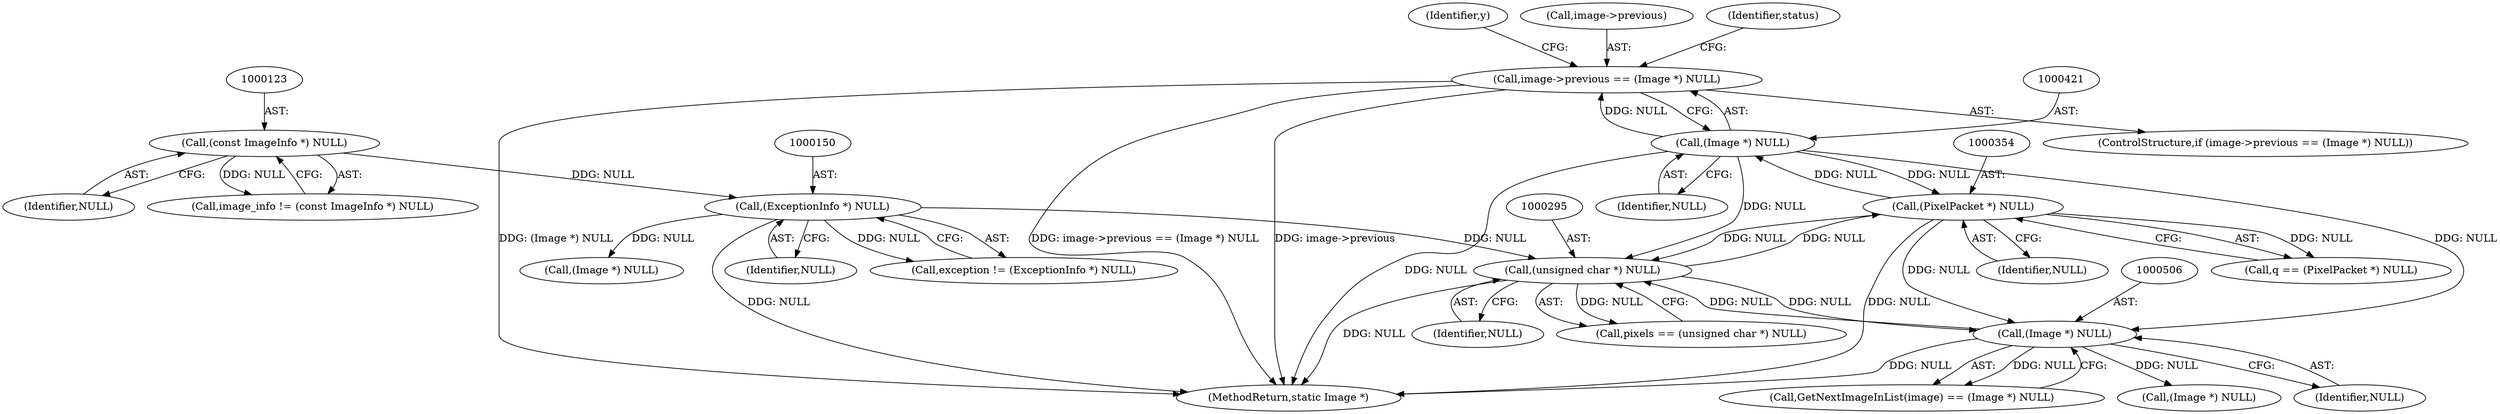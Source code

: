 digraph "0_ImageMagick_f6e9d0d9955e85bdd7540b251cd50d598dacc5e6_1@pointer" {
"1000416" [label="(Call,image->previous == (Image *) NULL)"];
"1000420" [label="(Call,(Image *) NULL)"];
"1000353" [label="(Call,(PixelPacket *) NULL)"];
"1000294" [label="(Call,(unsigned char *) NULL)"];
"1000149" [label="(Call,(ExceptionInfo *) NULL)"];
"1000122" [label="(Call,(const ImageInfo *) NULL)"];
"1000505" [label="(Call,(Image *) NULL)"];
"1000514" [label="(Call,(Image *) NULL)"];
"1000321" [label="(Identifier,y)"];
"1000296" [label="(Identifier,NULL)"];
"1000294" [label="(Call,(unsigned char *) NULL)"];
"1000353" [label="(Call,(PixelPacket *) NULL)"];
"1000417" [label="(Call,image->previous)"];
"1000549" [label="(MethodReturn,static Image *)"];
"1000422" [label="(Identifier,NULL)"];
"1000151" [label="(Identifier,NULL)"];
"1000351" [label="(Call,q == (PixelPacket *) NULL)"];
"1000147" [label="(Call,exception != (ExceptionInfo *) NULL)"];
"1000355" [label="(Identifier,NULL)"];
"1000415" [label="(ControlStructure,if (image->previous == (Image *) NULL))"];
"1000425" [label="(Identifier,status)"];
"1000149" [label="(Call,(ExceptionInfo *) NULL)"];
"1000122" [label="(Call,(const ImageInfo *) NULL)"];
"1000292" [label="(Call,pixels == (unsigned char *) NULL)"];
"1000120" [label="(Call,image_info != (const ImageInfo *) NULL)"];
"1000420" [label="(Call,(Image *) NULL)"];
"1000505" [label="(Call,(Image *) NULL)"];
"1000507" [label="(Identifier,NULL)"];
"1000416" [label="(Call,image->previous == (Image *) NULL)"];
"1000502" [label="(Call,GetNextImageInList(image) == (Image *) NULL)"];
"1000179" [label="(Call,(Image *) NULL)"];
"1000124" [label="(Identifier,NULL)"];
"1000416" -> "1000415"  [label="AST: "];
"1000416" -> "1000420"  [label="CFG: "];
"1000417" -> "1000416"  [label="AST: "];
"1000420" -> "1000416"  [label="AST: "];
"1000425" -> "1000416"  [label="CFG: "];
"1000321" -> "1000416"  [label="CFG: "];
"1000416" -> "1000549"  [label="DDG: (Image *) NULL"];
"1000416" -> "1000549"  [label="DDG: image->previous == (Image *) NULL"];
"1000416" -> "1000549"  [label="DDG: image->previous"];
"1000420" -> "1000416"  [label="DDG: NULL"];
"1000420" -> "1000422"  [label="CFG: "];
"1000421" -> "1000420"  [label="AST: "];
"1000422" -> "1000420"  [label="AST: "];
"1000420" -> "1000549"  [label="DDG: NULL"];
"1000420" -> "1000294"  [label="DDG: NULL"];
"1000420" -> "1000353"  [label="DDG: NULL"];
"1000353" -> "1000420"  [label="DDG: NULL"];
"1000420" -> "1000505"  [label="DDG: NULL"];
"1000353" -> "1000351"  [label="AST: "];
"1000353" -> "1000355"  [label="CFG: "];
"1000354" -> "1000353"  [label="AST: "];
"1000355" -> "1000353"  [label="AST: "];
"1000351" -> "1000353"  [label="CFG: "];
"1000353" -> "1000549"  [label="DDG: NULL"];
"1000353" -> "1000294"  [label="DDG: NULL"];
"1000353" -> "1000351"  [label="DDG: NULL"];
"1000294" -> "1000353"  [label="DDG: NULL"];
"1000353" -> "1000505"  [label="DDG: NULL"];
"1000294" -> "1000292"  [label="AST: "];
"1000294" -> "1000296"  [label="CFG: "];
"1000295" -> "1000294"  [label="AST: "];
"1000296" -> "1000294"  [label="AST: "];
"1000292" -> "1000294"  [label="CFG: "];
"1000294" -> "1000549"  [label="DDG: NULL"];
"1000294" -> "1000292"  [label="DDG: NULL"];
"1000149" -> "1000294"  [label="DDG: NULL"];
"1000505" -> "1000294"  [label="DDG: NULL"];
"1000294" -> "1000505"  [label="DDG: NULL"];
"1000149" -> "1000147"  [label="AST: "];
"1000149" -> "1000151"  [label="CFG: "];
"1000150" -> "1000149"  [label="AST: "];
"1000151" -> "1000149"  [label="AST: "];
"1000147" -> "1000149"  [label="CFG: "];
"1000149" -> "1000549"  [label="DDG: NULL"];
"1000149" -> "1000147"  [label="DDG: NULL"];
"1000122" -> "1000149"  [label="DDG: NULL"];
"1000149" -> "1000179"  [label="DDG: NULL"];
"1000122" -> "1000120"  [label="AST: "];
"1000122" -> "1000124"  [label="CFG: "];
"1000123" -> "1000122"  [label="AST: "];
"1000124" -> "1000122"  [label="AST: "];
"1000120" -> "1000122"  [label="CFG: "];
"1000122" -> "1000120"  [label="DDG: NULL"];
"1000505" -> "1000502"  [label="AST: "];
"1000505" -> "1000507"  [label="CFG: "];
"1000506" -> "1000505"  [label="AST: "];
"1000507" -> "1000505"  [label="AST: "];
"1000502" -> "1000505"  [label="CFG: "];
"1000505" -> "1000549"  [label="DDG: NULL"];
"1000505" -> "1000502"  [label="DDG: NULL"];
"1000505" -> "1000514"  [label="DDG: NULL"];
}
